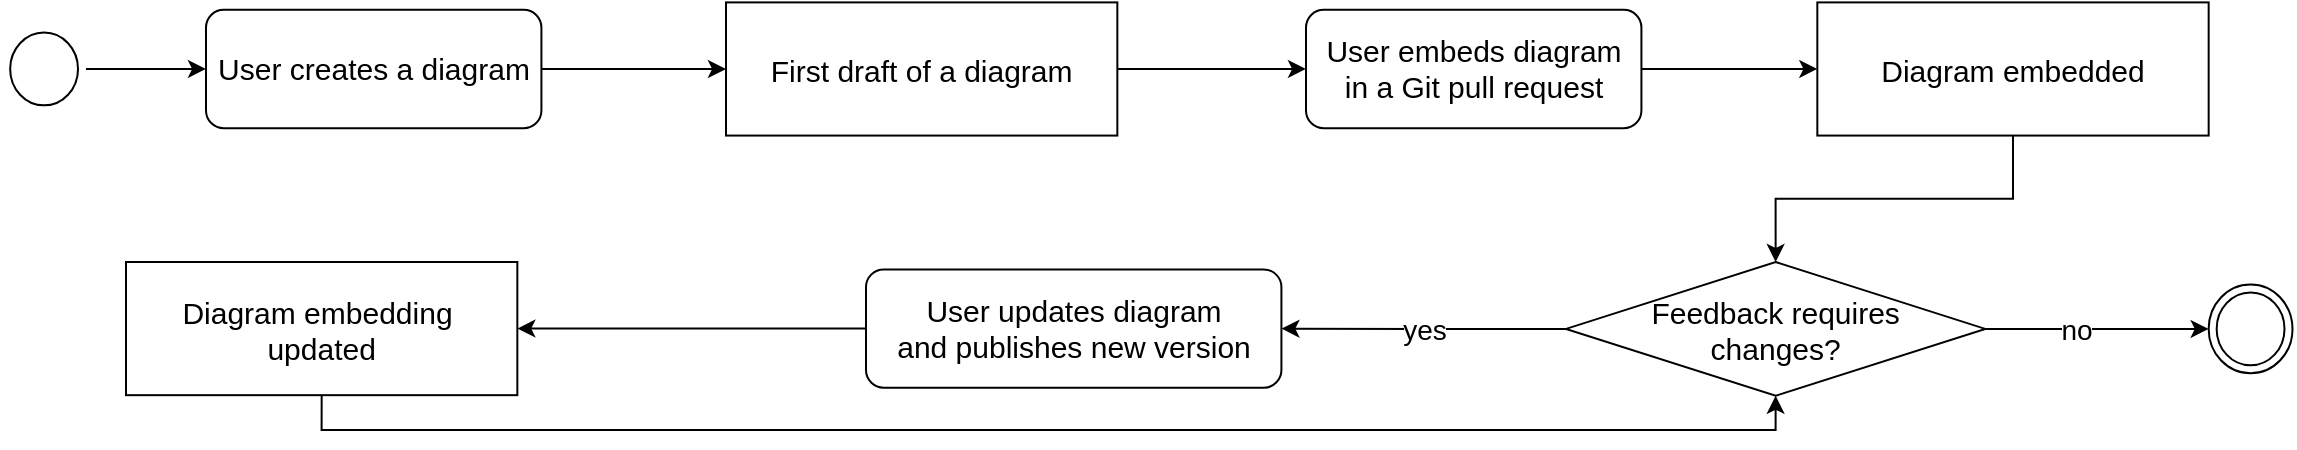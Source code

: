 <mxfile version="25.0.1">
  <diagram name="Page-1" id="e7e014a7-5840-1c2e-5031-d8a46d1fe8dd">
    <mxGraphModel dx="1434" dy="906" grid="1" gridSize="10" guides="1" tooltips="1" connect="1" arrows="1" fold="1" page="1" pageScale="1" pageWidth="250" pageHeight="89" background="none" math="0" shadow="0">
      <root>
        <mxCell id="0" />
        <mxCell id="1" parent="0" />
        <mxCell id="eOAKwcTZS99YKjh42Vy_-46" style="edgeStyle=orthogonalEdgeStyle;rounded=0;orthogonalLoop=1;jettySize=auto;html=1;entryX=0;entryY=0.5;entryDx=0;entryDy=0;" parent="1" source="eOAKwcTZS99YKjh42Vy_-41" target="eOAKwcTZS99YKjh42Vy_-43" edge="1">
          <mxGeometry relative="1" as="geometry" />
        </mxCell>
        <mxCell id="eOAKwcTZS99YKjh42Vy_-41" value="" style="ellipse;shape=startState;fillColor=#FFFFFF;strokeColor=default;" parent="1" vertex="1">
          <mxGeometry x="38.08" y="37.297" width="41.928" height="44.39" as="geometry" />
        </mxCell>
        <mxCell id="DkvnEwjyBF00sbuxAHsK-2" style="edgeStyle=orthogonalEdgeStyle;rounded=0;orthogonalLoop=1;jettySize=auto;html=1;exitX=1;exitY=0.5;exitDx=0;exitDy=0;entryX=0;entryY=0.5;entryDx=0;entryDy=0;" edge="1" parent="1" source="eOAKwcTZS99YKjh42Vy_-42" target="DkvnEwjyBF00sbuxAHsK-1">
          <mxGeometry relative="1" as="geometry" />
        </mxCell>
        <mxCell id="eOAKwcTZS99YKjh42Vy_-42" value="First draft of a diagram" style="fontSize=15;" parent="1" vertex="1">
          <mxGeometry x="400.005" y="26.2" width="195.663" height="66.585" as="geometry" />
        </mxCell>
        <mxCell id="eOAKwcTZS99YKjh42Vy_-48" style="edgeStyle=orthogonalEdgeStyle;rounded=0;orthogonalLoop=1;jettySize=auto;html=1;entryX=0;entryY=0.5;entryDx=0;entryDy=0;" parent="1" source="eOAKwcTZS99YKjh42Vy_-43" target="eOAKwcTZS99YKjh42Vy_-42" edge="1">
          <mxGeometry relative="1" as="geometry" />
        </mxCell>
        <mxCell id="eOAKwcTZS99YKjh42Vy_-43" value="&lt;span style=&quot;font-size: 15px;&quot;&gt;User creates a diagram&lt;/span&gt;" style="rounded=1;whiteSpace=wrap;html=1;" parent="1" vertex="1">
          <mxGeometry x="140.001" y="29.899" width="167.711" height="59.186" as="geometry" />
        </mxCell>
        <mxCell id="eOAKwcTZS99YKjh42Vy_-44" value="" style="ellipse;shape=endState;fillColor=#FFFFFF;strokeColor=#000000;" parent="1" vertex="1">
          <mxGeometry x="1141.332" y="167.264" width="41.928" height="44.39" as="geometry" />
        </mxCell>
        <mxCell id="DkvnEwjyBF00sbuxAHsK-6" value="&lt;font style=&quot;font-size: 14px;&quot;&gt;yes&lt;/font&gt;" style="edgeStyle=orthogonalEdgeStyle;rounded=0;orthogonalLoop=1;jettySize=auto;html=1;exitX=0;exitY=0.5;exitDx=0;exitDy=0;" edge="1" parent="1" source="eOAKwcTZS99YKjh42Vy_-45" target="eOAKwcTZS99YKjh42Vy_-53">
          <mxGeometry x="-0.006" relative="1" as="geometry">
            <mxPoint as="offset" />
          </mxGeometry>
        </mxCell>
        <mxCell id="DkvnEwjyBF00sbuxAHsK-8" style="edgeStyle=orthogonalEdgeStyle;rounded=0;orthogonalLoop=1;jettySize=auto;html=1;exitX=1;exitY=0.5;exitDx=0;exitDy=0;entryX=0;entryY=0.5;entryDx=0;entryDy=0;" edge="1" parent="1" source="eOAKwcTZS99YKjh42Vy_-45" target="eOAKwcTZS99YKjh42Vy_-44">
          <mxGeometry relative="1" as="geometry" />
        </mxCell>
        <mxCell id="DkvnEwjyBF00sbuxAHsK-9" value="&lt;font style=&quot;font-size: 14px;&quot;&gt;no&lt;/font&gt;" style="edgeLabel;html=1;align=center;verticalAlign=middle;resizable=0;points=[];" vertex="1" connectable="0" parent="DkvnEwjyBF00sbuxAHsK-8">
          <mxGeometry x="-0.188" relative="1" as="geometry">
            <mxPoint as="offset" />
          </mxGeometry>
        </mxCell>
        <mxCell id="eOAKwcTZS99YKjh42Vy_-45" value="Feedback requires&#xa;changes?" style="rhombus;fillColor=#FFFFFF;strokeColor=#000000;fontSize=15;" parent="1" vertex="1">
          <mxGeometry x="820" y="156.0" width="209.64" height="66.91" as="geometry" />
        </mxCell>
        <mxCell id="DkvnEwjyBF00sbuxAHsK-7" style="edgeStyle=orthogonalEdgeStyle;rounded=0;orthogonalLoop=1;jettySize=auto;html=1;entryX=0.5;entryY=1;entryDx=0;entryDy=0;exitX=0.5;exitY=1;exitDx=0;exitDy=0;" edge="1" parent="1" source="eOAKwcTZS99YKjh42Vy_-55" target="eOAKwcTZS99YKjh42Vy_-45">
          <mxGeometry relative="1" as="geometry">
            <Array as="points">
              <mxPoint x="198" y="240" />
              <mxPoint x="925" y="240" />
            </Array>
          </mxGeometry>
        </mxCell>
        <mxCell id="eOAKwcTZS99YKjh42Vy_-55" value="Diagram embedding &#xa;updated" style="fontSize=15;" parent="1" vertex="1">
          <mxGeometry x="100.005" y="155.998" width="195.663" height="66.585" as="geometry" />
        </mxCell>
        <mxCell id="eOAKwcTZS99YKjh42Vy_-87" style="edgeStyle=orthogonalEdgeStyle;rounded=0;orthogonalLoop=1;jettySize=auto;html=1;entryX=1;entryY=0.5;entryDx=0;entryDy=0;" parent="1" source="eOAKwcTZS99YKjh42Vy_-53" target="eOAKwcTZS99YKjh42Vy_-55" edge="1">
          <mxGeometry relative="1" as="geometry" />
        </mxCell>
        <mxCell id="eOAKwcTZS99YKjh42Vy_-53" value="&lt;span style=&quot;font-size: 15px;&quot;&gt;User updates diagram&lt;/span&gt;&lt;div&gt;&lt;span style=&quot;font-size: 15px;&quot;&gt;and publishes new version&lt;/span&gt;&lt;/div&gt;" style="rounded=1;whiteSpace=wrap;html=1;" parent="1" vertex="1">
          <mxGeometry x="470" y="159.7" width="207.71" height="59.19" as="geometry" />
        </mxCell>
        <mxCell id="DkvnEwjyBF00sbuxAHsK-4" style="edgeStyle=orthogonalEdgeStyle;rounded=0;orthogonalLoop=1;jettySize=auto;html=1;exitX=1;exitY=0.5;exitDx=0;exitDy=0;" edge="1" parent="1" source="DkvnEwjyBF00sbuxAHsK-1" target="DkvnEwjyBF00sbuxAHsK-3">
          <mxGeometry relative="1" as="geometry" />
        </mxCell>
        <mxCell id="DkvnEwjyBF00sbuxAHsK-1" value="&lt;span style=&quot;font-size: 15px;&quot;&gt;User embeds diagram&lt;/span&gt;&lt;div&gt;&lt;span style=&quot;font-size: 15px;&quot;&gt;in a Git pull request&lt;/span&gt;&lt;/div&gt;" style="rounded=1;whiteSpace=wrap;html=1;" vertex="1" parent="1">
          <mxGeometry x="690.001" y="29.899" width="167.711" height="59.186" as="geometry" />
        </mxCell>
        <mxCell id="DkvnEwjyBF00sbuxAHsK-5" style="edgeStyle=orthogonalEdgeStyle;rounded=0;orthogonalLoop=1;jettySize=auto;html=1;exitX=0.5;exitY=1;exitDx=0;exitDy=0;entryX=0.5;entryY=0;entryDx=0;entryDy=0;" edge="1" parent="1" source="DkvnEwjyBF00sbuxAHsK-3" target="eOAKwcTZS99YKjh42Vy_-45">
          <mxGeometry relative="1" as="geometry" />
        </mxCell>
        <mxCell id="DkvnEwjyBF00sbuxAHsK-3" value="Diagram embedded" style="fontSize=15;" vertex="1" parent="1">
          <mxGeometry x="945.665" y="26.2" width="195.663" height="66.585" as="geometry" />
        </mxCell>
      </root>
    </mxGraphModel>
  </diagram>
</mxfile>
